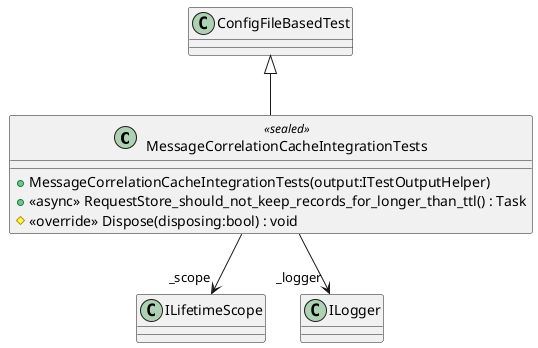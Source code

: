 @startuml
class MessageCorrelationCacheIntegrationTests <<sealed>> {
    + MessageCorrelationCacheIntegrationTests(output:ITestOutputHelper)
    + <<async>> RequestStore_should_not_keep_records_for_longer_than_ttl() : Task
    # <<override>> Dispose(disposing:bool) : void
}
ConfigFileBasedTest <|-- MessageCorrelationCacheIntegrationTests
MessageCorrelationCacheIntegrationTests --> "_scope" ILifetimeScope
MessageCorrelationCacheIntegrationTests --> "_logger" ILogger
@enduml
